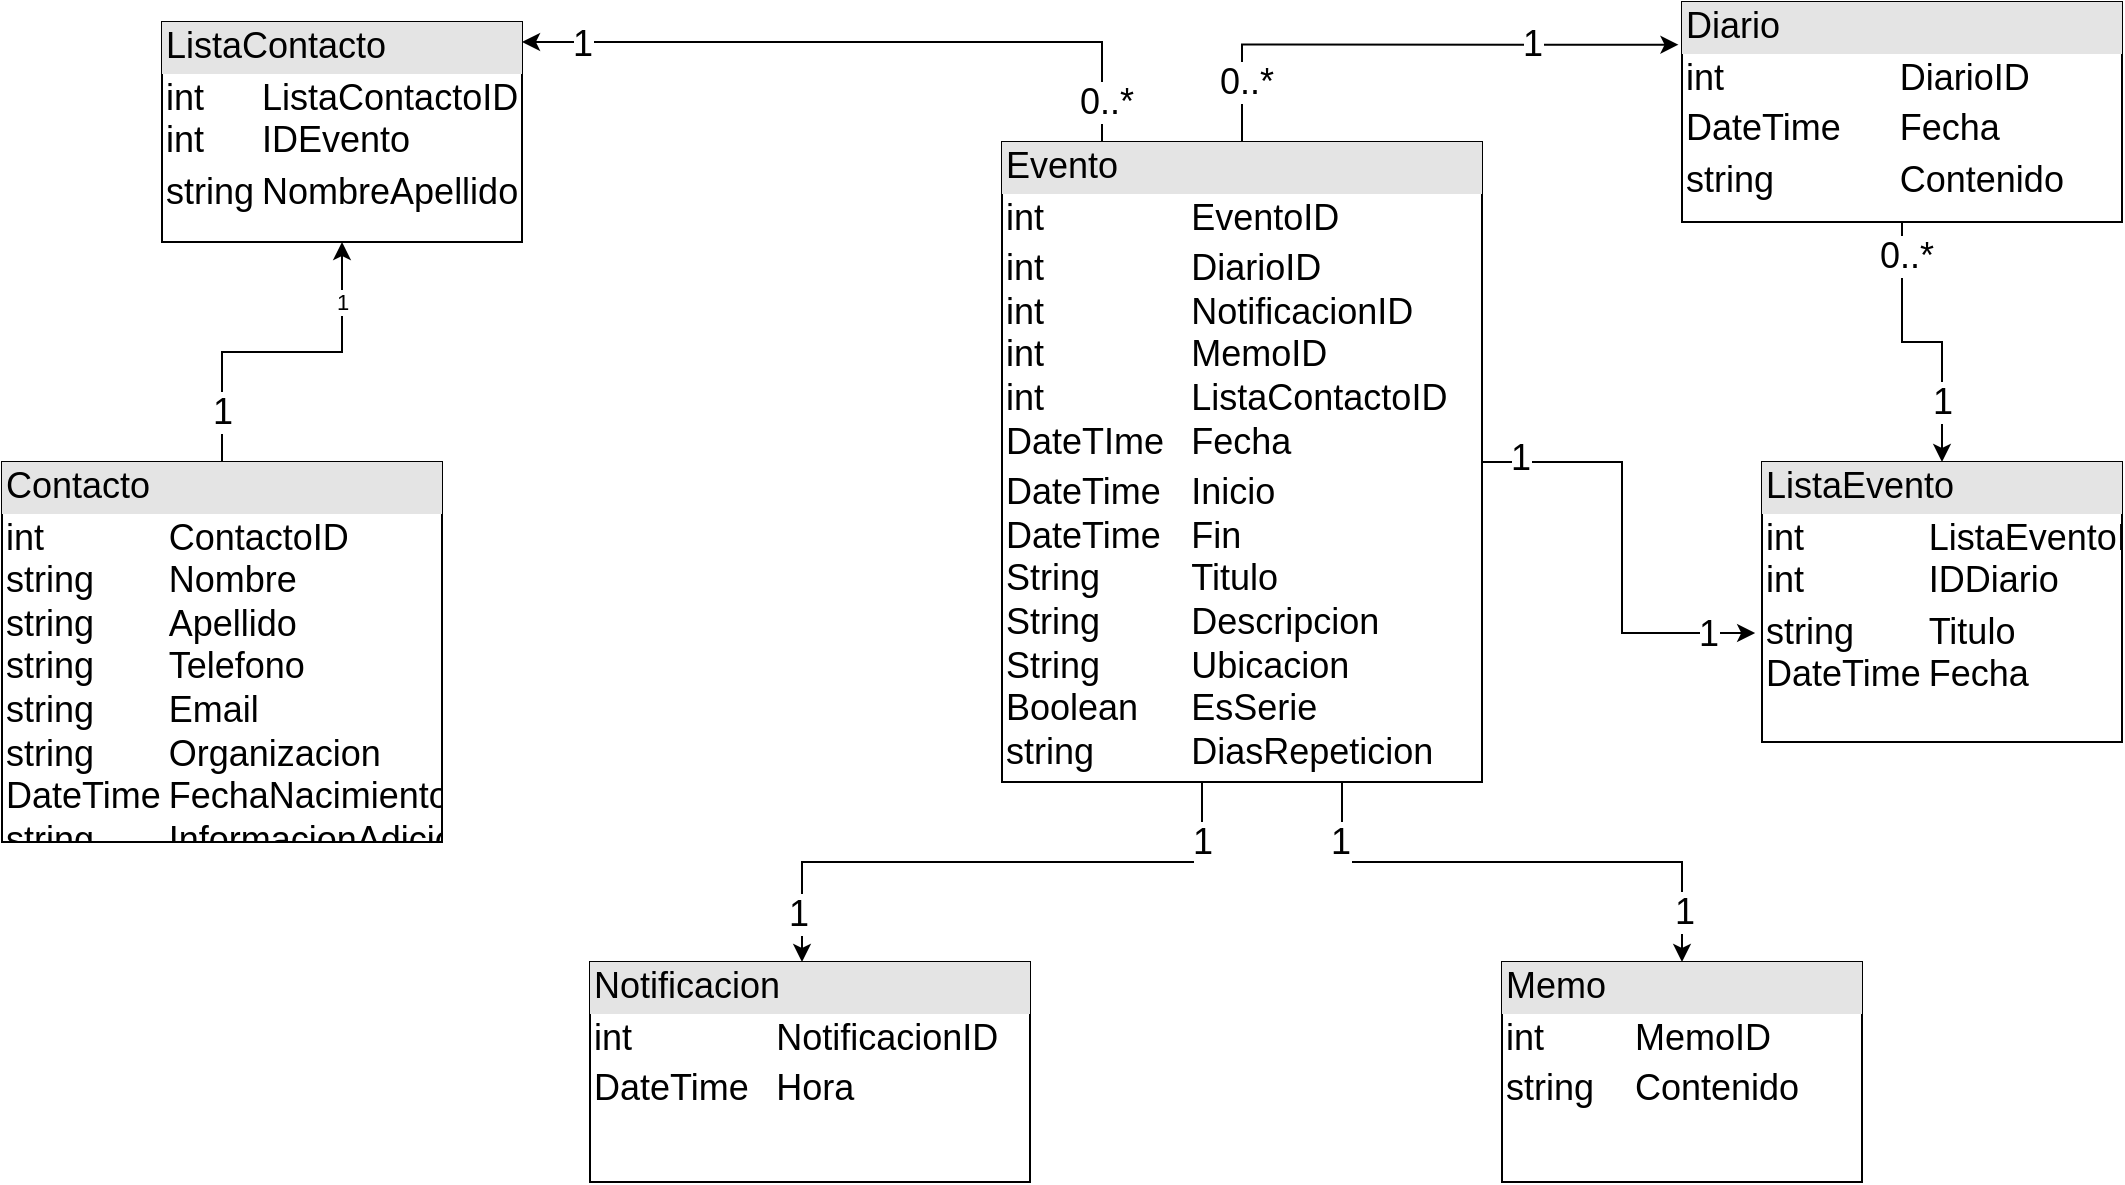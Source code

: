 <mxfile version="14.6.9" type="device"><diagram id="wIh8t5mPLOcBqdB9Jo3H" name="Page-1"><mxGraphModel dx="1086" dy="627" grid="1" gridSize="10" guides="1" tooltips="1" connect="1" arrows="1" fold="1" page="1" pageScale="1" pageWidth="827" pageHeight="1169" math="0" shadow="0"><root><mxCell id="0"/><mxCell id="1" parent="0"/><mxCell id="i-67r1jPQigWwQzcKloS-9" value="&lt;div style=&quot;box-sizing: border-box ; width: 100% ; background: #e4e4e4 ; padding: 2px&quot;&gt;Memo&lt;/div&gt;&lt;table style=&quot;width: 100% ; font-size: 1em&quot; cellpadding=&quot;2&quot; cellspacing=&quot;0&quot;&gt;&lt;tbody&gt;&lt;tr&gt;&lt;td&gt;int&lt;/td&gt;&lt;td&gt;MemoID&lt;/td&gt;&lt;/tr&gt;&lt;tr&gt;&lt;td&gt;string&lt;/td&gt;&lt;td&gt;Contenido&lt;/td&gt;&lt;/tr&gt;&lt;tr&gt;&lt;td&gt;&lt;br&gt;&lt;/td&gt;&lt;td&gt;&lt;br&gt;&lt;/td&gt;&lt;/tr&gt;&lt;/tbody&gt;&lt;/table&gt;" style="verticalAlign=top;align=left;overflow=fill;html=1;fontSize=18;" parent="1" vertex="1"><mxGeometry x="870" y="500" width="180" height="110" as="geometry"/></mxCell><mxCell id="i-67r1jPQigWwQzcKloS-10" value="&lt;div style=&quot;box-sizing: border-box ; width: 100% ; background: #e4e4e4 ; padding: 2px&quot;&gt;Notificacion&lt;/div&gt;&lt;table style=&quot;width: 100% ; font-size: 1em&quot; cellpadding=&quot;2&quot; cellspacing=&quot;0&quot;&gt;&lt;tbody&gt;&lt;tr&gt;&lt;td&gt;int&lt;/td&gt;&lt;td&gt;NotificacionID&lt;/td&gt;&lt;/tr&gt;&lt;tr&gt;&lt;td&gt;DateTime&lt;/td&gt;&lt;td&gt;Hora&lt;/td&gt;&lt;/tr&gt;&lt;tr&gt;&lt;td&gt;&lt;br&gt;&lt;/td&gt;&lt;td&gt;&lt;br&gt;&lt;/td&gt;&lt;/tr&gt;&lt;/tbody&gt;&lt;/table&gt;" style="verticalAlign=top;align=left;overflow=fill;html=1;fontSize=18;" parent="1" vertex="1"><mxGeometry x="414" y="500" width="220" height="110" as="geometry"/></mxCell><mxCell id="R7Fc-hDYU7Bgv7qYm1vR-3" style="edgeStyle=orthogonalEdgeStyle;rounded=0;orthogonalLoop=1;jettySize=auto;html=1;" parent="1" source="i-67r1jPQigWwQzcKloS-11" target="i-67r1jPQigWwQzcKloS-10" edge="1"><mxGeometry relative="1" as="geometry"><Array as="points"><mxPoint x="720" y="450"/><mxPoint x="520" y="450"/></Array></mxGeometry></mxCell><mxCell id="R7Fc-hDYU7Bgv7qYm1vR-9" value="1" style="edgeLabel;html=1;align=center;verticalAlign=middle;resizable=0;points=[];fontSize=18;" parent="R7Fc-hDYU7Bgv7qYm1vR-3" vertex="1" connectable="0"><mxGeometry x="-0.937" relative="1" as="geometry"><mxPoint y="21" as="offset"/></mxGeometry></mxCell><mxCell id="R7Fc-hDYU7Bgv7qYm1vR-11" value="1" style="edgeLabel;html=1;align=center;verticalAlign=middle;resizable=0;points=[];fontSize=18;" parent="R7Fc-hDYU7Bgv7qYm1vR-3" vertex="1" connectable="0"><mxGeometry x="0.83" y="-2" relative="1" as="geometry"><mxPoint as="offset"/></mxGeometry></mxCell><mxCell id="R7Fc-hDYU7Bgv7qYm1vR-4" style="edgeStyle=orthogonalEdgeStyle;rounded=0;orthogonalLoop=1;jettySize=auto;html=1;entryX=0.5;entryY=0;entryDx=0;entryDy=0;" parent="1" source="i-67r1jPQigWwQzcKloS-11" target="i-67r1jPQigWwQzcKloS-9" edge="1"><mxGeometry relative="1" as="geometry"><Array as="points"><mxPoint x="790" y="450"/><mxPoint x="960" y="450"/></Array></mxGeometry></mxCell><mxCell id="R7Fc-hDYU7Bgv7qYm1vR-10" value="1" style="edgeLabel;html=1;align=center;verticalAlign=middle;resizable=0;points=[];fontSize=18;" parent="R7Fc-hDYU7Bgv7qYm1vR-4" vertex="1" connectable="0"><mxGeometry x="-0.889" y="-1" relative="1" as="geometry"><mxPoint y="15" as="offset"/></mxGeometry></mxCell><mxCell id="R7Fc-hDYU7Bgv7qYm1vR-12" value="1" style="edgeLabel;html=1;align=center;verticalAlign=middle;resizable=0;points=[];fontSize=18;" parent="R7Fc-hDYU7Bgv7qYm1vR-4" vertex="1" connectable="0"><mxGeometry x="0.802" y="1" relative="1" as="geometry"><mxPoint as="offset"/></mxGeometry></mxCell><mxCell id="R7Fc-hDYU7Bgv7qYm1vR-20" style="edgeStyle=orthogonalEdgeStyle;rounded=0;orthogonalLoop=1;jettySize=auto;html=1;fontSize=18;" parent="1" source="i-67r1jPQigWwQzcKloS-11" target="R7Fc-hDYU7Bgv7qYm1vR-18" edge="1"><mxGeometry relative="1" as="geometry"><Array as="points"><mxPoint x="670" y="40"/></Array></mxGeometry></mxCell><mxCell id="R7Fc-hDYU7Bgv7qYm1vR-21" value="1" style="edgeLabel;html=1;align=center;verticalAlign=middle;resizable=0;points=[];fontSize=18;" parent="R7Fc-hDYU7Bgv7qYm1vR-20" vertex="1" connectable="0"><mxGeometry x="0.825" y="1" relative="1" as="geometry"><mxPoint as="offset"/></mxGeometry></mxCell><mxCell id="R7Fc-hDYU7Bgv7qYm1vR-22" value="0..*" style="edgeLabel;html=1;align=center;verticalAlign=middle;resizable=0;points=[];fontSize=18;" parent="R7Fc-hDYU7Bgv7qYm1vR-20" vertex="1" connectable="0"><mxGeometry x="-0.908" y="-2" relative="1" as="geometry"><mxPoint y="-5" as="offset"/></mxGeometry></mxCell><mxCell id="R7Fc-hDYU7Bgv7qYm1vR-24" style="edgeStyle=orthogonalEdgeStyle;rounded=0;orthogonalLoop=1;jettySize=auto;html=1;entryX=-0.019;entryY=0.611;entryDx=0;entryDy=0;entryPerimeter=0;fontSize=18;" parent="1" source="i-67r1jPQigWwQzcKloS-11" target="R7Fc-hDYU7Bgv7qYm1vR-13" edge="1"><mxGeometry relative="1" as="geometry"/></mxCell><mxCell id="R7Fc-hDYU7Bgv7qYm1vR-26" value="1" style="edgeLabel;html=1;align=center;verticalAlign=middle;resizable=0;points=[];fontSize=18;" parent="R7Fc-hDYU7Bgv7qYm1vR-24" vertex="1" connectable="0"><mxGeometry x="-0.827" y="2" relative="1" as="geometry"><mxPoint as="offset"/></mxGeometry></mxCell><mxCell id="R7Fc-hDYU7Bgv7qYm1vR-27" value="1" style="edgeLabel;html=1;align=center;verticalAlign=middle;resizable=0;points=[];fontSize=18;" parent="R7Fc-hDYU7Bgv7qYm1vR-24" vertex="1" connectable="0"><mxGeometry x="0.788" relative="1" as="geometry"><mxPoint as="offset"/></mxGeometry></mxCell><mxCell id="snbvZe5d-E2UI14H9eRR-6" style="edgeStyle=orthogonalEdgeStyle;rounded=0;orthogonalLoop=1;jettySize=auto;html=1;entryX=-0.008;entryY=0.194;entryDx=0;entryDy=0;entryPerimeter=0;" edge="1" parent="1" source="i-67r1jPQigWwQzcKloS-11" target="i-67r1jPQigWwQzcKloS-12"><mxGeometry relative="1" as="geometry"><Array as="points"><mxPoint x="740" y="41"/></Array></mxGeometry></mxCell><mxCell id="snbvZe5d-E2UI14H9eRR-7" value="&lt;font style=&quot;font-size: 18px&quot;&gt;0..*&lt;/font&gt;" style="edgeLabel;html=1;align=center;verticalAlign=middle;resizable=0;points=[];" vertex="1" connectable="0" parent="snbvZe5d-E2UI14H9eRR-6"><mxGeometry x="-0.874" y="-2" relative="1" as="geometry"><mxPoint y="-13" as="offset"/></mxGeometry></mxCell><mxCell id="snbvZe5d-E2UI14H9eRR-8" value="&lt;font style=&quot;font-size: 18px&quot;&gt;1&lt;/font&gt;" style="edgeLabel;html=1;align=center;verticalAlign=middle;resizable=0;points=[];" vertex="1" connectable="0" parent="snbvZe5d-E2UI14H9eRR-6"><mxGeometry x="0.446" y="1" relative="1" as="geometry"><mxPoint as="offset"/></mxGeometry></mxCell><mxCell id="i-67r1jPQigWwQzcKloS-11" value="&lt;div style=&quot;box-sizing: border-box ; width: 100% ; background: #e4e4e4 ; padding: 2px&quot;&gt;Evento&lt;/div&gt;&lt;table style=&quot;width: 100% ; font-size: 1em&quot; cellpadding=&quot;2&quot; cellspacing=&quot;0&quot;&gt;&lt;tbody&gt;&lt;tr&gt;&lt;td&gt;int&lt;/td&gt;&lt;td&gt;EventoID&lt;/td&gt;&lt;/tr&gt;&lt;tr&gt;&lt;td&gt;int&lt;br&gt;int&lt;br&gt;int&lt;br&gt;int&lt;br&gt;DateTIme&lt;/td&gt;&lt;td&gt;DiarioID&lt;br&gt;NotificacionID&lt;br&gt;MemoID&lt;br&gt;ListaContactoID&lt;br&gt;Fecha&lt;/td&gt;&lt;/tr&gt;&lt;tr&gt;&lt;td&gt;DateTime&lt;br&gt;DateTime&lt;br&gt;String&lt;br&gt;String&lt;br&gt;String&lt;br&gt;Boolean&lt;br&gt;string&lt;br&gt;&lt;br&gt;&lt;/td&gt;&lt;td&gt;Inicio&lt;br&gt;Fin&lt;br&gt;Titulo&lt;br&gt;Descripcion&lt;br&gt;Ubicacion&lt;br&gt;EsSerie&lt;br&gt;DiasRepeticion&lt;br&gt;&lt;br&gt;&lt;/td&gt;&lt;/tr&gt;&lt;/tbody&gt;&lt;/table&gt;" style="verticalAlign=top;align=left;overflow=fill;html=1;fontSize=18;" parent="1" vertex="1"><mxGeometry x="620" y="90" width="240" height="320" as="geometry"/></mxCell><mxCell id="R7Fc-hDYU7Bgv7qYm1vR-15" style="edgeStyle=orthogonalEdgeStyle;rounded=0;orthogonalLoop=1;jettySize=auto;html=1;entryX=0.5;entryY=0;entryDx=0;entryDy=0;fontSize=18;" parent="1" source="i-67r1jPQigWwQzcKloS-12" target="R7Fc-hDYU7Bgv7qYm1vR-13" edge="1"><mxGeometry relative="1" as="geometry"/></mxCell><mxCell id="R7Fc-hDYU7Bgv7qYm1vR-16" value="0..*" style="edgeLabel;html=1;align=center;verticalAlign=middle;resizable=0;points=[];fontSize=18;" parent="R7Fc-hDYU7Bgv7qYm1vR-15" vertex="1" connectable="0"><mxGeometry x="-0.755" y="2" relative="1" as="geometry"><mxPoint as="offset"/></mxGeometry></mxCell><mxCell id="R7Fc-hDYU7Bgv7qYm1vR-17" value="1" style="edgeLabel;html=1;align=center;verticalAlign=middle;resizable=0;points=[];fontSize=18;" parent="R7Fc-hDYU7Bgv7qYm1vR-15" vertex="1" connectable="0"><mxGeometry x="0.436" relative="1" as="geometry"><mxPoint y="9" as="offset"/></mxGeometry></mxCell><mxCell id="i-67r1jPQigWwQzcKloS-12" value="&lt;div style=&quot;box-sizing: border-box ; width: 100% ; background: #e4e4e4 ; padding: 2px&quot;&gt;Diario&lt;/div&gt;&lt;table style=&quot;width: 100% ; font-size: 1em&quot; cellpadding=&quot;2&quot; cellspacing=&quot;0&quot;&gt;&lt;tbody&gt;&lt;tr&gt;&lt;td&gt;int&lt;/td&gt;&lt;td&gt;DiarioID&lt;/td&gt;&lt;/tr&gt;&lt;tr&gt;&lt;td&gt;DateTime&lt;/td&gt;&lt;td&gt;Fecha&lt;/td&gt;&lt;/tr&gt;&lt;tr&gt;&lt;td&gt;string&lt;/td&gt;&lt;td&gt;Contenido&lt;/td&gt;&lt;/tr&gt;&lt;/tbody&gt;&lt;/table&gt;" style="verticalAlign=top;align=left;overflow=fill;html=1;fontSize=18;" parent="1" vertex="1"><mxGeometry x="960" y="20" width="220" height="110" as="geometry"/></mxCell><mxCell id="R7Fc-hDYU7Bgv7qYm1vR-13" value="&lt;div style=&quot;box-sizing: border-box ; width: 100% ; background: #e4e4e4 ; padding: 2px&quot;&gt;ListaEvento&lt;/div&gt;&lt;table style=&quot;width: 100% ; font-size: 1em&quot; cellpadding=&quot;2&quot; cellspacing=&quot;0&quot;&gt;&lt;tbody&gt;&lt;tr&gt;&lt;td&gt;int&lt;br&gt;int&lt;/td&gt;&lt;td&gt;ListaEventoID&lt;br&gt;IDDiario&lt;/td&gt;&lt;/tr&gt;&lt;tr&gt;&lt;td&gt;string&lt;br&gt;DateTime&lt;/td&gt;&lt;td&gt;Titulo&lt;br&gt;Fecha&lt;/td&gt;&lt;/tr&gt;&lt;tr&gt;&lt;td&gt;&lt;/td&gt;&lt;td&gt;&lt;br&gt;&lt;/td&gt;&lt;/tr&gt;&lt;/tbody&gt;&lt;/table&gt;" style="verticalAlign=top;align=left;overflow=fill;html=1;fontSize=18;" parent="1" vertex="1"><mxGeometry x="1000" y="250" width="180" height="140" as="geometry"/></mxCell><mxCell id="R7Fc-hDYU7Bgv7qYm1vR-18" value="&lt;div style=&quot;box-sizing: border-box ; width: 100% ; background: #e4e4e4 ; padding: 2px&quot;&gt;ListaContacto&lt;/div&gt;&lt;table style=&quot;width: 100% ; font-size: 1em&quot; cellpadding=&quot;2&quot; cellspacing=&quot;0&quot;&gt;&lt;tbody&gt;&lt;tr&gt;&lt;td&gt;int&lt;br&gt;int&lt;/td&gt;&lt;td&gt;ListaContactoID&lt;br&gt;IDEvento&lt;/td&gt;&lt;/tr&gt;&lt;tr&gt;&lt;td&gt;string&lt;/td&gt;&lt;td&gt;NombreApellido&lt;/td&gt;&lt;/tr&gt;&lt;tr&gt;&lt;td&gt;&lt;/td&gt;&lt;td&gt;&lt;br&gt;&lt;/td&gt;&lt;/tr&gt;&lt;/tbody&gt;&lt;/table&gt;" style="verticalAlign=top;align=left;overflow=fill;html=1;fontSize=18;" parent="1" vertex="1"><mxGeometry x="200" y="30" width="180" height="110" as="geometry"/></mxCell><mxCell id="snbvZe5d-E2UI14H9eRR-2" style="edgeStyle=orthogonalEdgeStyle;rounded=0;orthogonalLoop=1;jettySize=auto;html=1;entryX=0.5;entryY=1;entryDx=0;entryDy=0;" edge="1" parent="1" source="snbvZe5d-E2UI14H9eRR-1" target="R7Fc-hDYU7Bgv7qYm1vR-18"><mxGeometry relative="1" as="geometry"/></mxCell><mxCell id="snbvZe5d-E2UI14H9eRR-3" value="&lt;span style=&quot;font-size: 18px&quot;&gt;1&lt;/span&gt;" style="edgeLabel;html=1;align=center;verticalAlign=middle;resizable=0;points=[];" vertex="1" connectable="0" parent="snbvZe5d-E2UI14H9eRR-2"><mxGeometry x="-0.824" y="3" relative="1" as="geometry"><mxPoint x="3" y="-10" as="offset"/></mxGeometry></mxCell><mxCell id="snbvZe5d-E2UI14H9eRR-4" value="1" style="edgeLabel;html=1;align=center;verticalAlign=middle;resizable=0;points=[];" vertex="1" connectable="0" parent="snbvZe5d-E2UI14H9eRR-2"><mxGeometry x="0.568" relative="1" as="geometry"><mxPoint y="-7" as="offset"/></mxGeometry></mxCell><mxCell id="snbvZe5d-E2UI14H9eRR-1" value="&lt;div style=&quot;box-sizing: border-box ; width: 100% ; background: #e4e4e4 ; padding: 2px&quot;&gt;Contacto&lt;/div&gt;&lt;table style=&quot;width: 100% ; font-size: 1em&quot; cellpadding=&quot;2&quot; cellspacing=&quot;0&quot;&gt;&lt;tbody&gt;&lt;tr&gt;&lt;td&gt;int&lt;br&gt;string&lt;br&gt;string&lt;br&gt;string&lt;br&gt;string&lt;br&gt;string&lt;br&gt;DateTime&lt;br&gt;string&lt;/td&gt;&lt;td&gt;ContactoID&lt;br&gt;Nombre&lt;br&gt;Apellido&lt;br&gt;Telefono&lt;br&gt;Email&lt;br&gt;Organizacion&lt;br&gt;FechaNacimiento&lt;br&gt;InformacionAdicional&lt;/td&gt;&lt;/tr&gt;&lt;tr&gt;&lt;td&gt;&lt;br&gt;&lt;/td&gt;&lt;td&gt;&lt;br&gt;&lt;/td&gt;&lt;/tr&gt;&lt;tr&gt;&lt;td&gt;&lt;br&gt;&lt;/td&gt;&lt;td&gt;&lt;br&gt;&lt;/td&gt;&lt;/tr&gt;&lt;/tbody&gt;&lt;/table&gt;" style="verticalAlign=top;align=left;overflow=fill;html=1;fontSize=18;" vertex="1" parent="1"><mxGeometry x="120" y="250" width="220" height="190" as="geometry"/></mxCell></root></mxGraphModel></diagram></mxfile>